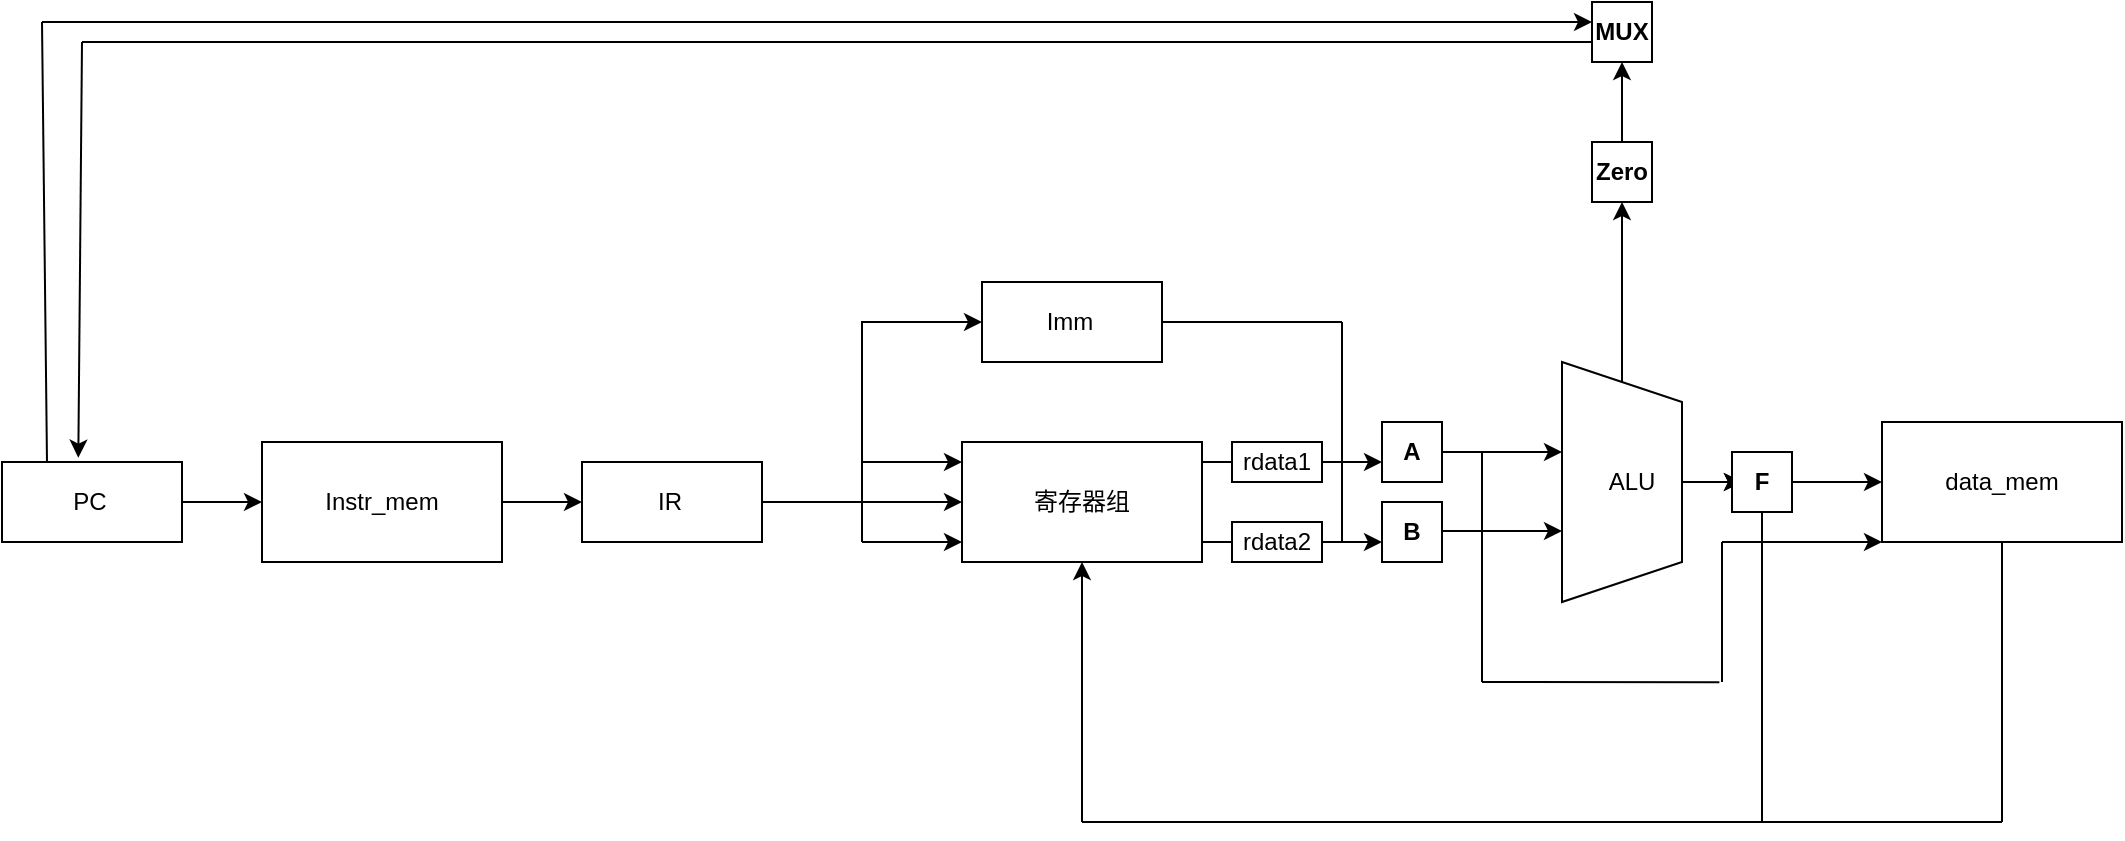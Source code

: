 <mxfile version="21.7.2" type="github">
  <diagram name="第 1 页" id="KUekpJdEbnG0SRrivHRT">
    <mxGraphModel dx="1218" dy="586" grid="1" gridSize="10" guides="1" tooltips="1" connect="1" arrows="1" fold="1" page="1" pageScale="1" pageWidth="827" pageHeight="1169" math="0" shadow="0">
      <root>
        <mxCell id="0" />
        <mxCell id="1" parent="0" />
        <mxCell id="A8PIRrbpSC_gx7RTVFYV-3" value="" style="group" vertex="1" connectable="0" parent="1">
          <mxGeometry x="20" y="300" width="90" height="40" as="geometry" />
        </mxCell>
        <mxCell id="A8PIRrbpSC_gx7RTVFYV-1" value="" style="rounded=0;whiteSpace=wrap;html=1;" vertex="1" parent="A8PIRrbpSC_gx7RTVFYV-3">
          <mxGeometry width="90" height="40" as="geometry" />
        </mxCell>
        <mxCell id="A8PIRrbpSC_gx7RTVFYV-2" value="PC" style="text;strokeColor=none;align=center;fillColor=none;html=1;verticalAlign=middle;whiteSpace=wrap;rounded=0;" vertex="1" parent="A8PIRrbpSC_gx7RTVFYV-3">
          <mxGeometry x="20" y="10" width="47.5" height="20" as="geometry" />
        </mxCell>
        <mxCell id="A8PIRrbpSC_gx7RTVFYV-6" value="" style="group" vertex="1" connectable="0" parent="1">
          <mxGeometry x="150" y="290" width="120" height="60" as="geometry" />
        </mxCell>
        <mxCell id="A8PIRrbpSC_gx7RTVFYV-4" value="" style="rounded=0;whiteSpace=wrap;html=1;" vertex="1" parent="A8PIRrbpSC_gx7RTVFYV-6">
          <mxGeometry width="120" height="60" as="geometry" />
        </mxCell>
        <mxCell id="A8PIRrbpSC_gx7RTVFYV-5" value="Instr_mem" style="text;strokeColor=none;align=center;fillColor=none;html=1;verticalAlign=middle;whiteSpace=wrap;rounded=0;" vertex="1" parent="A8PIRrbpSC_gx7RTVFYV-6">
          <mxGeometry x="30" y="15" width="60" height="30" as="geometry" />
        </mxCell>
        <mxCell id="A8PIRrbpSC_gx7RTVFYV-7" value="" style="endArrow=classic;html=1;rounded=0;entryX=0;entryY=0.5;entryDx=0;entryDy=0;" edge="1" parent="1" target="A8PIRrbpSC_gx7RTVFYV-4">
          <mxGeometry width="50" height="50" relative="1" as="geometry">
            <mxPoint x="110" y="320" as="sourcePoint" />
            <mxPoint x="160" y="270" as="targetPoint" />
          </mxGeometry>
        </mxCell>
        <mxCell id="A8PIRrbpSC_gx7RTVFYV-8" value="" style="group" vertex="1" connectable="0" parent="1">
          <mxGeometry x="310" y="300" width="90" height="40" as="geometry" />
        </mxCell>
        <mxCell id="A8PIRrbpSC_gx7RTVFYV-9" value="" style="rounded=0;whiteSpace=wrap;html=1;" vertex="1" parent="A8PIRrbpSC_gx7RTVFYV-8">
          <mxGeometry width="90" height="40" as="geometry" />
        </mxCell>
        <mxCell id="A8PIRrbpSC_gx7RTVFYV-10" value="IR" style="text;strokeColor=none;align=center;fillColor=none;html=1;verticalAlign=middle;whiteSpace=wrap;rounded=0;" vertex="1" parent="A8PIRrbpSC_gx7RTVFYV-8">
          <mxGeometry x="20" y="10" width="47.5" height="20" as="geometry" />
        </mxCell>
        <mxCell id="A8PIRrbpSC_gx7RTVFYV-12" value="" style="endArrow=classic;html=1;rounded=0;entryX=0;entryY=0.5;entryDx=0;entryDy=0;exitX=1;exitY=0.5;exitDx=0;exitDy=0;" edge="1" parent="1" source="A8PIRrbpSC_gx7RTVFYV-4" target="A8PIRrbpSC_gx7RTVFYV-9">
          <mxGeometry width="50" height="50" relative="1" as="geometry">
            <mxPoint x="130" y="340" as="sourcePoint" />
            <mxPoint x="170" y="340" as="targetPoint" />
          </mxGeometry>
        </mxCell>
        <mxCell id="A8PIRrbpSC_gx7RTVFYV-15" value="" style="group" vertex="1" connectable="0" parent="1">
          <mxGeometry x="500" y="290" width="120" height="60" as="geometry" />
        </mxCell>
        <mxCell id="A8PIRrbpSC_gx7RTVFYV-13" value="" style="rounded=0;whiteSpace=wrap;html=1;" vertex="1" parent="A8PIRrbpSC_gx7RTVFYV-15">
          <mxGeometry width="120" height="60" as="geometry" />
        </mxCell>
        <mxCell id="A8PIRrbpSC_gx7RTVFYV-14" value="寄存器组" style="text;strokeColor=none;align=center;fillColor=none;html=1;verticalAlign=middle;whiteSpace=wrap;rounded=0;" vertex="1" parent="A8PIRrbpSC_gx7RTVFYV-15">
          <mxGeometry x="30" y="15" width="60" height="30" as="geometry" />
        </mxCell>
        <mxCell id="A8PIRrbpSC_gx7RTVFYV-16" value="" style="endArrow=classic;html=1;rounded=0;entryX=0;entryY=0.5;entryDx=0;entryDy=0;exitX=1;exitY=0.5;exitDx=0;exitDy=0;" edge="1" parent="1" source="A8PIRrbpSC_gx7RTVFYV-9" target="A8PIRrbpSC_gx7RTVFYV-13">
          <mxGeometry width="50" height="50" relative="1" as="geometry">
            <mxPoint x="280" y="330" as="sourcePoint" />
            <mxPoint x="320" y="330" as="targetPoint" />
          </mxGeometry>
        </mxCell>
        <mxCell id="A8PIRrbpSC_gx7RTVFYV-18" value="" style="group" vertex="1" connectable="0" parent="1">
          <mxGeometry x="510" y="210" width="90" height="40" as="geometry" />
        </mxCell>
        <mxCell id="A8PIRrbpSC_gx7RTVFYV-19" value="" style="rounded=0;whiteSpace=wrap;html=1;" vertex="1" parent="A8PIRrbpSC_gx7RTVFYV-18">
          <mxGeometry width="90" height="40" as="geometry" />
        </mxCell>
        <mxCell id="A8PIRrbpSC_gx7RTVFYV-20" value="Imm" style="text;strokeColor=none;align=center;fillColor=none;html=1;verticalAlign=middle;whiteSpace=wrap;rounded=0;" vertex="1" parent="A8PIRrbpSC_gx7RTVFYV-18">
          <mxGeometry x="20" y="10" width="47.5" height="20" as="geometry" />
        </mxCell>
        <mxCell id="A8PIRrbpSC_gx7RTVFYV-21" value="" style="endArrow=classic;html=1;rounded=0;entryX=0;entryY=0.5;entryDx=0;entryDy=0;" edge="1" parent="1" target="A8PIRrbpSC_gx7RTVFYV-19">
          <mxGeometry width="50" height="50" relative="1" as="geometry">
            <mxPoint x="450" y="340" as="sourcePoint" />
            <mxPoint x="510" y="330" as="targetPoint" />
            <Array as="points">
              <mxPoint x="450" y="230" />
            </Array>
          </mxGeometry>
        </mxCell>
        <mxCell id="A8PIRrbpSC_gx7RTVFYV-28" value="" style="endArrow=classic;html=1;rounded=0;exitX=1;exitY=0.167;exitDx=0;exitDy=0;exitPerimeter=0;" edge="1" parent="1" source="A8PIRrbpSC_gx7RTVFYV-13">
          <mxGeometry width="50" height="50" relative="1" as="geometry">
            <mxPoint x="670" y="420" as="sourcePoint" />
            <mxPoint x="710" y="300" as="targetPoint" />
          </mxGeometry>
        </mxCell>
        <mxCell id="A8PIRrbpSC_gx7RTVFYV-29" value="" style="endArrow=classic;html=1;rounded=0;entryX=0;entryY=0.5;entryDx=0;entryDy=0;exitX=1;exitY=0.75;exitDx=0;exitDy=0;" edge="1" parent="1">
          <mxGeometry width="50" height="50" relative="1" as="geometry">
            <mxPoint x="620" y="340" as="sourcePoint" />
            <mxPoint x="710" y="340" as="targetPoint" />
          </mxGeometry>
        </mxCell>
        <mxCell id="A8PIRrbpSC_gx7RTVFYV-42" value="" style="group" vertex="1" connectable="0" parent="1">
          <mxGeometry x="695" y="280" width="60" height="30" as="geometry" />
        </mxCell>
        <mxCell id="A8PIRrbpSC_gx7RTVFYV-39" value="" style="whiteSpace=wrap;html=1;aspect=fixed;" vertex="1" parent="A8PIRrbpSC_gx7RTVFYV-42">
          <mxGeometry x="15" width="30" height="30" as="geometry" />
        </mxCell>
        <mxCell id="A8PIRrbpSC_gx7RTVFYV-40" value="A" style="text;strokeColor=none;align=center;fillColor=none;html=1;verticalAlign=middle;whiteSpace=wrap;rounded=0;fontStyle=1" vertex="1" parent="A8PIRrbpSC_gx7RTVFYV-42">
          <mxGeometry width="60" height="30" as="geometry" />
        </mxCell>
        <mxCell id="A8PIRrbpSC_gx7RTVFYV-43" value="" style="group" vertex="1" connectable="0" parent="1">
          <mxGeometry x="695" y="320" width="60" height="30" as="geometry" />
        </mxCell>
        <mxCell id="A8PIRrbpSC_gx7RTVFYV-44" value="" style="whiteSpace=wrap;html=1;aspect=fixed;" vertex="1" parent="A8PIRrbpSC_gx7RTVFYV-43">
          <mxGeometry x="15" width="30" height="30" as="geometry" />
        </mxCell>
        <mxCell id="A8PIRrbpSC_gx7RTVFYV-45" value="B" style="text;strokeColor=none;align=center;fillColor=none;html=1;verticalAlign=middle;whiteSpace=wrap;rounded=0;fontStyle=1" vertex="1" parent="A8PIRrbpSC_gx7RTVFYV-43">
          <mxGeometry width="60" height="30" as="geometry" />
        </mxCell>
        <mxCell id="A8PIRrbpSC_gx7RTVFYV-48" value="" style="group" vertex="1" connectable="0" parent="1">
          <mxGeometry x="800" y="250" width="65" height="120" as="geometry" />
        </mxCell>
        <mxCell id="A8PIRrbpSC_gx7RTVFYV-46" value="" style="shape=trapezoid;perimeter=trapezoidPerimeter;whiteSpace=wrap;html=1;fixedSize=1;rotation=90;" vertex="1" parent="A8PIRrbpSC_gx7RTVFYV-48">
          <mxGeometry x="-30" y="30" width="120" height="60" as="geometry" />
        </mxCell>
        <mxCell id="A8PIRrbpSC_gx7RTVFYV-57" style="edgeStyle=orthogonalEdgeStyle;rounded=0;orthogonalLoop=1;jettySize=auto;html=1;" edge="1" parent="A8PIRrbpSC_gx7RTVFYV-48" source="A8PIRrbpSC_gx7RTVFYV-47">
          <mxGeometry relative="1" as="geometry">
            <mxPoint x="90" y="60" as="targetPoint" />
          </mxGeometry>
        </mxCell>
        <mxCell id="A8PIRrbpSC_gx7RTVFYV-47" value="ALU" style="text;strokeColor=none;align=center;fillColor=none;html=1;verticalAlign=middle;whiteSpace=wrap;rounded=0;" vertex="1" parent="A8PIRrbpSC_gx7RTVFYV-48">
          <mxGeometry x="5" y="45" width="60" height="30" as="geometry" />
        </mxCell>
        <mxCell id="A8PIRrbpSC_gx7RTVFYV-52" value="" style="endArrow=classic;html=1;rounded=0;" edge="1" parent="1">
          <mxGeometry width="50" height="50" relative="1" as="geometry">
            <mxPoint x="740" y="334.5" as="sourcePoint" />
            <mxPoint x="800" y="334.5" as="targetPoint" />
          </mxGeometry>
        </mxCell>
        <mxCell id="A8PIRrbpSC_gx7RTVFYV-51" value="" style="endArrow=classic;html=1;rounded=0;" edge="1" parent="1">
          <mxGeometry width="50" height="50" relative="1" as="geometry">
            <mxPoint x="740" y="295" as="sourcePoint" />
            <mxPoint x="800" y="295" as="targetPoint" />
          </mxGeometry>
        </mxCell>
        <mxCell id="A8PIRrbpSC_gx7RTVFYV-56" value="" style="endArrow=classic;html=1;rounded=0;" edge="1" parent="1">
          <mxGeometry width="50" height="50" relative="1" as="geometry">
            <mxPoint x="860" y="310" as="sourcePoint" />
            <mxPoint x="890" y="310" as="targetPoint" />
          </mxGeometry>
        </mxCell>
        <mxCell id="A8PIRrbpSC_gx7RTVFYV-58" value="" style="group" vertex="1" connectable="0" parent="1">
          <mxGeometry x="800" y="140" width="60" height="30" as="geometry" />
        </mxCell>
        <mxCell id="A8PIRrbpSC_gx7RTVFYV-59" value="" style="whiteSpace=wrap;html=1;aspect=fixed;" vertex="1" parent="A8PIRrbpSC_gx7RTVFYV-58">
          <mxGeometry x="15" width="30" height="30" as="geometry" />
        </mxCell>
        <mxCell id="A8PIRrbpSC_gx7RTVFYV-60" value="Zero" style="text;strokeColor=none;align=center;fillColor=none;html=1;verticalAlign=middle;whiteSpace=wrap;rounded=0;fontStyle=1" vertex="1" parent="A8PIRrbpSC_gx7RTVFYV-58">
          <mxGeometry width="60" height="30" as="geometry" />
        </mxCell>
        <mxCell id="A8PIRrbpSC_gx7RTVFYV-61" value="" style="endArrow=classic;html=1;rounded=0;exitX=0;exitY=0.5;exitDx=0;exitDy=0;entryX=0.5;entryY=1;entryDx=0;entryDy=0;" edge="1" parent="1" source="A8PIRrbpSC_gx7RTVFYV-46" target="A8PIRrbpSC_gx7RTVFYV-60">
          <mxGeometry width="50" height="50" relative="1" as="geometry">
            <mxPoint x="860" y="300" as="sourcePoint" />
            <mxPoint x="910" y="250" as="targetPoint" />
          </mxGeometry>
        </mxCell>
        <mxCell id="A8PIRrbpSC_gx7RTVFYV-67" value="" style="endArrow=classic;html=1;rounded=0;exitX=0.5;exitY=0;exitDx=0;exitDy=0;entryX=0.5;entryY=1;entryDx=0;entryDy=0;" edge="1" parent="1" source="A8PIRrbpSC_gx7RTVFYV-60" target="A8PIRrbpSC_gx7RTVFYV-66">
          <mxGeometry width="50" height="50" relative="1" as="geometry">
            <mxPoint x="670" y="330" as="sourcePoint" />
            <mxPoint x="720" y="280" as="targetPoint" />
          </mxGeometry>
        </mxCell>
        <mxCell id="A8PIRrbpSC_gx7RTVFYV-72" value="" style="endArrow=none;html=1;rounded=0;entryX=0.167;entryY=0.333;entryDx=0;entryDy=0;entryPerimeter=0;" edge="1" parent="1" target="A8PIRrbpSC_gx7RTVFYV-66">
          <mxGeometry width="50" height="50" relative="1" as="geometry">
            <mxPoint x="40" y="80" as="sourcePoint" />
            <mxPoint x="250" y="80" as="targetPoint" />
          </mxGeometry>
        </mxCell>
        <mxCell id="A8PIRrbpSC_gx7RTVFYV-73" value="" style="endArrow=classic;html=1;rounded=0;" edge="1" parent="1">
          <mxGeometry width="50" height="50" relative="1" as="geometry">
            <mxPoint x="755" y="80" as="sourcePoint" />
            <mxPoint x="815" y="80" as="targetPoint" />
          </mxGeometry>
        </mxCell>
        <mxCell id="A8PIRrbpSC_gx7RTVFYV-74" value="" style="endArrow=none;html=1;rounded=0;" edge="1" parent="1">
          <mxGeometry width="50" height="50" relative="1" as="geometry">
            <mxPoint x="60" y="90" as="sourcePoint" />
            <mxPoint x="820" y="90" as="targetPoint" />
          </mxGeometry>
        </mxCell>
        <mxCell id="A8PIRrbpSC_gx7RTVFYV-64" value="" style="group" vertex="1" connectable="0" parent="1">
          <mxGeometry x="800" y="70" width="60" height="30" as="geometry" />
        </mxCell>
        <mxCell id="A8PIRrbpSC_gx7RTVFYV-65" value="" style="whiteSpace=wrap;html=1;aspect=fixed;" vertex="1" parent="A8PIRrbpSC_gx7RTVFYV-64">
          <mxGeometry x="15" width="30" height="30" as="geometry" />
        </mxCell>
        <mxCell id="A8PIRrbpSC_gx7RTVFYV-66" value="MUX" style="text;strokeColor=none;align=center;fillColor=none;html=1;verticalAlign=middle;whiteSpace=wrap;rounded=0;fontStyle=1" vertex="1" parent="A8PIRrbpSC_gx7RTVFYV-64">
          <mxGeometry width="60" height="30" as="geometry" />
        </mxCell>
        <mxCell id="A8PIRrbpSC_gx7RTVFYV-75" value="" style="endArrow=classic;html=1;rounded=0;entryX=0.424;entryY=-0.054;entryDx=0;entryDy=0;entryPerimeter=0;" edge="1" parent="1" target="A8PIRrbpSC_gx7RTVFYV-1">
          <mxGeometry width="50" height="50" relative="1" as="geometry">
            <mxPoint x="60" y="90" as="sourcePoint" />
            <mxPoint x="340" y="280" as="targetPoint" />
          </mxGeometry>
        </mxCell>
        <mxCell id="A8PIRrbpSC_gx7RTVFYV-76" value="" style="endArrow=none;html=1;rounded=0;exitX=0.25;exitY=0;exitDx=0;exitDy=0;" edge="1" parent="1" source="A8PIRrbpSC_gx7RTVFYV-1">
          <mxGeometry width="50" height="50" relative="1" as="geometry">
            <mxPoint x="290" y="330" as="sourcePoint" />
            <mxPoint x="40" y="80" as="targetPoint" />
          </mxGeometry>
        </mxCell>
        <mxCell id="A8PIRrbpSC_gx7RTVFYV-77" value="" style="group" vertex="1" connectable="0" parent="1">
          <mxGeometry x="960" y="280" width="120" height="60" as="geometry" />
        </mxCell>
        <mxCell id="A8PIRrbpSC_gx7RTVFYV-78" value="" style="rounded=0;whiteSpace=wrap;html=1;" vertex="1" parent="A8PIRrbpSC_gx7RTVFYV-77">
          <mxGeometry width="120" height="60" as="geometry" />
        </mxCell>
        <mxCell id="A8PIRrbpSC_gx7RTVFYV-79" value="data_mem" style="text;strokeColor=none;align=center;fillColor=none;html=1;verticalAlign=middle;whiteSpace=wrap;rounded=0;" vertex="1" parent="A8PIRrbpSC_gx7RTVFYV-77">
          <mxGeometry x="30" y="15" width="60" height="30" as="geometry" />
        </mxCell>
        <mxCell id="A8PIRrbpSC_gx7RTVFYV-80" value="" style="endArrow=classic;html=1;rounded=0;entryX=0;entryY=0.5;entryDx=0;entryDy=0;" edge="1" parent="1" target="A8PIRrbpSC_gx7RTVFYV-78">
          <mxGeometry width="50" height="50" relative="1" as="geometry">
            <mxPoint x="910" y="310" as="sourcePoint" />
            <mxPoint x="940" y="280" as="targetPoint" />
          </mxGeometry>
        </mxCell>
        <mxCell id="A8PIRrbpSC_gx7RTVFYV-53" value="" style="group" vertex="1" connectable="0" parent="1">
          <mxGeometry x="870" y="295" width="60" height="30" as="geometry" />
        </mxCell>
        <mxCell id="A8PIRrbpSC_gx7RTVFYV-54" value="" style="whiteSpace=wrap;html=1;aspect=fixed;" vertex="1" parent="A8PIRrbpSC_gx7RTVFYV-53">
          <mxGeometry x="15" width="30" height="30" as="geometry" />
        </mxCell>
        <mxCell id="A8PIRrbpSC_gx7RTVFYV-55" value="F" style="text;strokeColor=none;align=center;fillColor=none;html=1;verticalAlign=middle;whiteSpace=wrap;rounded=0;fontStyle=1" vertex="1" parent="A8PIRrbpSC_gx7RTVFYV-53">
          <mxGeometry width="60" height="30" as="geometry" />
        </mxCell>
        <mxCell id="A8PIRrbpSC_gx7RTVFYV-83" value="" style="endArrow=classic;html=1;rounded=0;entryX=0;entryY=1;entryDx=0;entryDy=0;" edge="1" parent="1" target="A8PIRrbpSC_gx7RTVFYV-78">
          <mxGeometry width="50" height="50" relative="1" as="geometry">
            <mxPoint x="880" y="340" as="sourcePoint" />
            <mxPoint x="940" y="280" as="targetPoint" />
          </mxGeometry>
        </mxCell>
        <mxCell id="A8PIRrbpSC_gx7RTVFYV-84" value="" style="endArrow=none;html=1;rounded=0;" edge="1" parent="1">
          <mxGeometry width="50" height="50" relative="1" as="geometry">
            <mxPoint x="880" y="410" as="sourcePoint" />
            <mxPoint x="880" y="340" as="targetPoint" />
          </mxGeometry>
        </mxCell>
        <mxCell id="A8PIRrbpSC_gx7RTVFYV-85" value="" style="endArrow=none;html=1;rounded=0;entryX=-0.011;entryY=0.869;entryDx=0;entryDy=0;entryPerimeter=0;" edge="1" parent="1">
          <mxGeometry width="50" height="50" relative="1" as="geometry">
            <mxPoint x="760" y="410" as="sourcePoint" />
            <mxPoint x="878.68" y="410.14" as="targetPoint" />
          </mxGeometry>
        </mxCell>
        <mxCell id="A8PIRrbpSC_gx7RTVFYV-86" value="" style="endArrow=none;html=1;rounded=0;" edge="1" parent="1">
          <mxGeometry width="50" height="50" relative="1" as="geometry">
            <mxPoint x="760" y="410" as="sourcePoint" />
            <mxPoint x="760" y="295" as="targetPoint" />
          </mxGeometry>
        </mxCell>
        <mxCell id="A8PIRrbpSC_gx7RTVFYV-87" value="" style="endArrow=classic;html=1;rounded=0;entryX=0.5;entryY=1;entryDx=0;entryDy=0;" edge="1" parent="1" target="A8PIRrbpSC_gx7RTVFYV-13">
          <mxGeometry width="50" height="50" relative="1" as="geometry">
            <mxPoint x="560" y="480" as="sourcePoint" />
            <mxPoint x="910" y="610" as="targetPoint" />
          </mxGeometry>
        </mxCell>
        <mxCell id="A8PIRrbpSC_gx7RTVFYV-88" value="" style="endArrow=none;html=1;rounded=0;" edge="1" parent="1">
          <mxGeometry width="50" height="50" relative="1" as="geometry">
            <mxPoint x="560" y="480" as="sourcePoint" />
            <mxPoint x="1020" y="480" as="targetPoint" />
          </mxGeometry>
        </mxCell>
        <mxCell id="A8PIRrbpSC_gx7RTVFYV-90" value="" style="endArrow=none;html=1;rounded=0;entryX=0.5;entryY=1;entryDx=0;entryDy=0;" edge="1" parent="1" target="A8PIRrbpSC_gx7RTVFYV-55">
          <mxGeometry width="50" height="50" relative="1" as="geometry">
            <mxPoint x="900" y="480" as="sourcePoint" />
            <mxPoint x="940" y="280" as="targetPoint" />
          </mxGeometry>
        </mxCell>
        <mxCell id="A8PIRrbpSC_gx7RTVFYV-91" value="" style="endArrow=none;html=1;rounded=0;entryX=0.5;entryY=1;entryDx=0;entryDy=0;" edge="1" parent="1" target="A8PIRrbpSC_gx7RTVFYV-78">
          <mxGeometry width="50" height="50" relative="1" as="geometry">
            <mxPoint x="1020" y="480" as="sourcePoint" />
            <mxPoint x="910" y="335" as="targetPoint" />
          </mxGeometry>
        </mxCell>
        <mxCell id="A8PIRrbpSC_gx7RTVFYV-92" value="" style="endArrow=classic;html=1;rounded=0;" edge="1" parent="1">
          <mxGeometry width="50" height="50" relative="1" as="geometry">
            <mxPoint x="450" y="340" as="sourcePoint" />
            <mxPoint x="500" y="340" as="targetPoint" />
          </mxGeometry>
        </mxCell>
        <mxCell id="A8PIRrbpSC_gx7RTVFYV-93" value="" style="endArrow=classic;html=1;rounded=0;" edge="1" parent="1">
          <mxGeometry width="50" height="50" relative="1" as="geometry">
            <mxPoint x="450" y="300" as="sourcePoint" />
            <mxPoint x="500" y="300" as="targetPoint" />
          </mxGeometry>
        </mxCell>
        <mxCell id="A8PIRrbpSC_gx7RTVFYV-97" value="" style="group" vertex="1" connectable="0" parent="1">
          <mxGeometry x="635" y="290" width="45" height="20" as="geometry" />
        </mxCell>
        <mxCell id="A8PIRrbpSC_gx7RTVFYV-95" value="" style="rounded=0;whiteSpace=wrap;html=1;" vertex="1" parent="A8PIRrbpSC_gx7RTVFYV-97">
          <mxGeometry width="45" height="20" as="geometry" />
        </mxCell>
        <mxCell id="A8PIRrbpSC_gx7RTVFYV-96" value="rdata1" style="text;strokeColor=none;align=center;fillColor=none;html=1;verticalAlign=middle;whiteSpace=wrap;rounded=0;" vertex="1" parent="A8PIRrbpSC_gx7RTVFYV-97">
          <mxGeometry x="11.25" y="5" width="22.5" height="10" as="geometry" />
        </mxCell>
        <mxCell id="A8PIRrbpSC_gx7RTVFYV-100" value="" style="group" vertex="1" connectable="0" parent="1">
          <mxGeometry x="635" y="330" width="45" height="20" as="geometry" />
        </mxCell>
        <mxCell id="A8PIRrbpSC_gx7RTVFYV-101" value="" style="rounded=0;whiteSpace=wrap;html=1;" vertex="1" parent="A8PIRrbpSC_gx7RTVFYV-100">
          <mxGeometry width="45" height="20" as="geometry" />
        </mxCell>
        <mxCell id="A8PIRrbpSC_gx7RTVFYV-102" value="rdata2" style="text;strokeColor=none;align=center;fillColor=none;html=1;verticalAlign=middle;whiteSpace=wrap;rounded=0;" vertex="1" parent="A8PIRrbpSC_gx7RTVFYV-100">
          <mxGeometry x="11.25" y="5" width="22.5" height="10" as="geometry" />
        </mxCell>
        <mxCell id="A8PIRrbpSC_gx7RTVFYV-106" value="" style="endArrow=none;html=1;rounded=0;exitX=1;exitY=0.5;exitDx=0;exitDy=0;" edge="1" parent="1" source="A8PIRrbpSC_gx7RTVFYV-19">
          <mxGeometry width="50" height="50" relative="1" as="geometry">
            <mxPoint x="260" y="440" as="sourcePoint" />
            <mxPoint x="690" y="230" as="targetPoint" />
          </mxGeometry>
        </mxCell>
        <mxCell id="A8PIRrbpSC_gx7RTVFYV-107" value="" style="endArrow=none;html=1;rounded=0;" edge="1" parent="1">
          <mxGeometry width="50" height="50" relative="1" as="geometry">
            <mxPoint x="690" y="340" as="sourcePoint" />
            <mxPoint x="690" y="230" as="targetPoint" />
          </mxGeometry>
        </mxCell>
      </root>
    </mxGraphModel>
  </diagram>
</mxfile>
